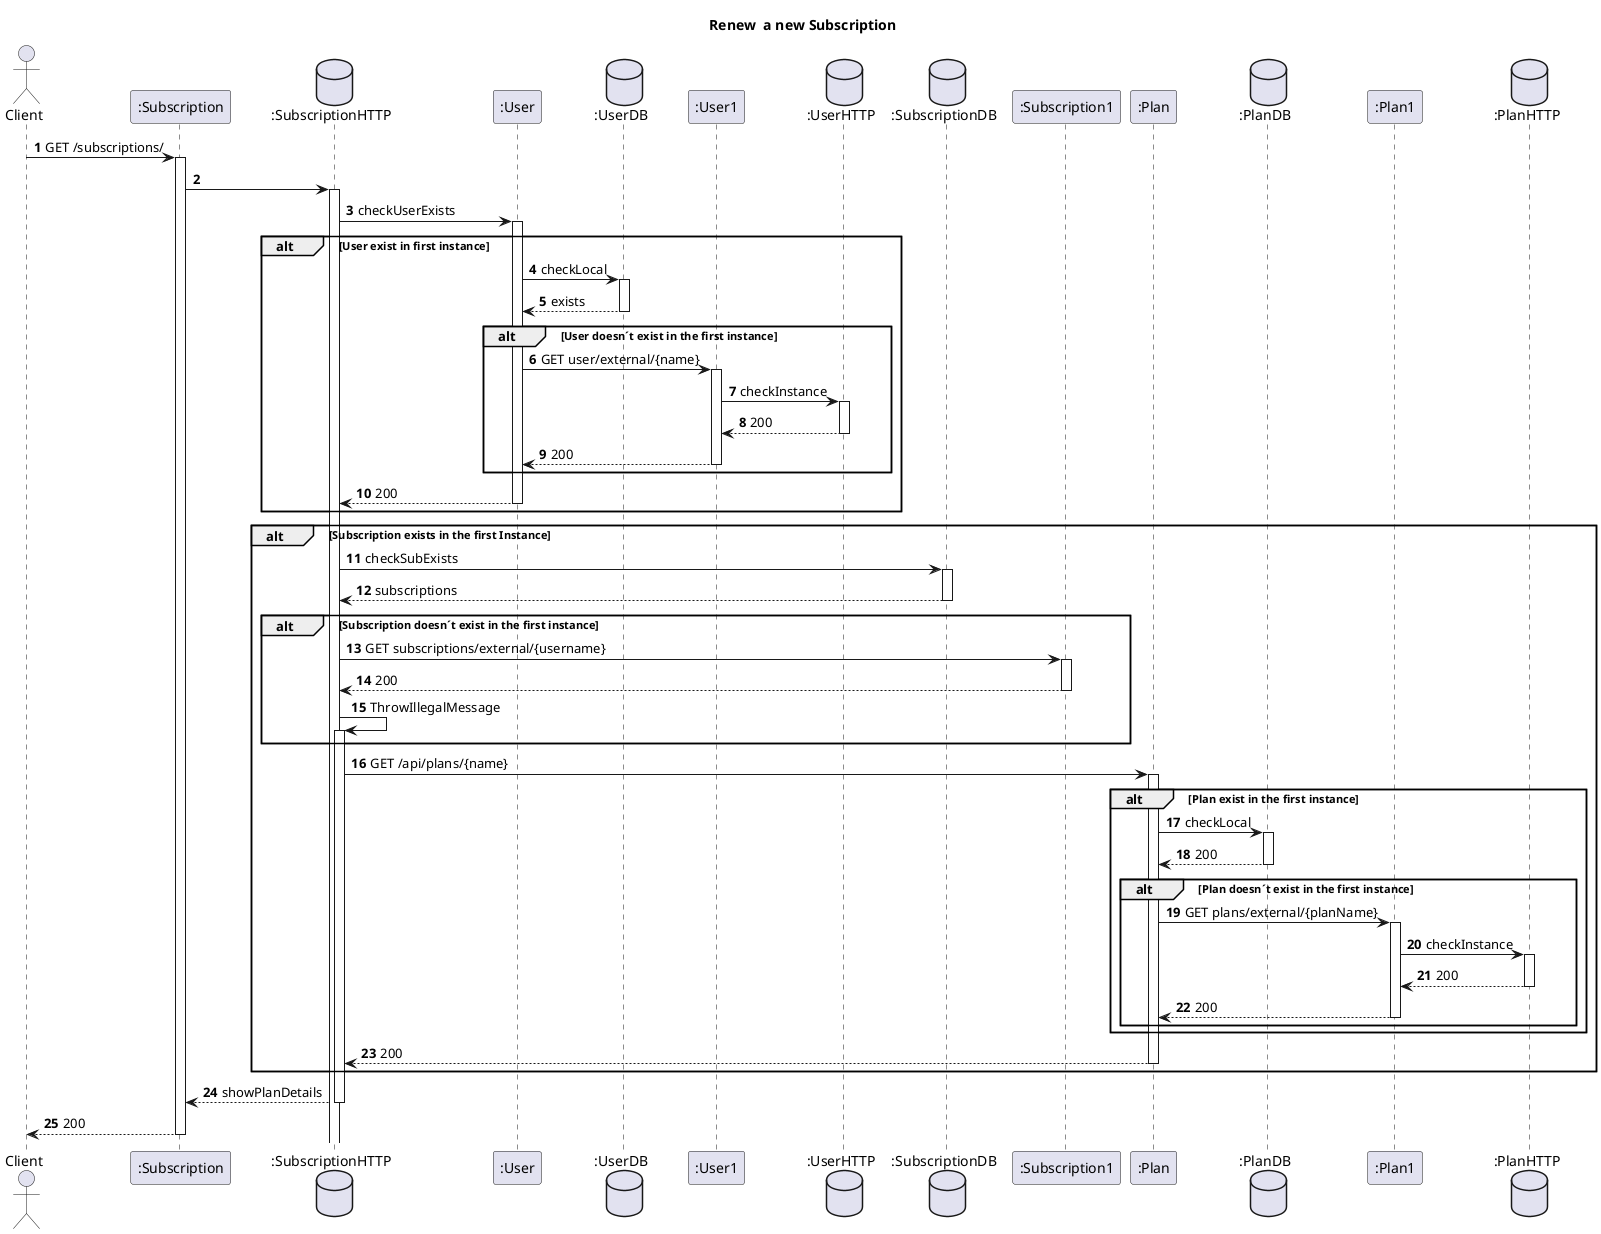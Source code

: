 @startuml
'https://plantuml.com/sequence-diagram
autoactivate on
autonumber
title  Renew  a new Subscription

autonumber

actor "Client" as Ac
participant ":Subscription" as Auth
database ":SubscriptionHTTP" as SHTTP
participant ":User" as User
database ":UserDB" as UDB
participant ":User1" as User1
database ":UserHTTP" as UHTTP
database ":SubscriptionDB" as SDB
participant ":Subscription1" as Serv
participant ":Plan" as Plan
database ":PlanDB" as PDB
participant ":Plan1" as Plan1
database ":PlanHTTP" as PHTTP

Ac->Auth:   GET /subscriptions/
Auth->SHTTP:
SHTTP->User:checkUserExists
alt User exist in first instance
User->UDB:checkLocal
UDB-->User:exists
alt User doesn´t exist in the first instance
User->User1:GET user/external/{name}
User1->UHTTP:checkInstance
UHTTP-->User1:200
User1-->User:200
end
User-->SHTTP:200

end

alt Subscription exists in the first Instance
SHTTP->SDB:checkSubExists
SDB-->SHTTP:subscriptions
alt Subscription doesn´t exist in the first instance
SHTTP->Serv:GET subscriptions/external/{username}
Serv-->SHTTP:200
SHTTP->SHTTP:ThrowIllegalMessage
end
SHTTP->Plan:GET /api/plans/{name}

alt Plan exist in the first instance
Plan->PDB:checkLocal
PDB-->Plan:200
alt Plan doesn´t exist in the first instance
Plan->Plan1:GET plans/external/{planName}
Plan1->PHTTP:checkInstance
PHTTP-->Plan1:200
Plan1-->Plan:200
end
end
Plan-->SHTTP:200
end
SHTTP-->Auth:showPlanDetails

Auth-->Ac:200
@enduml